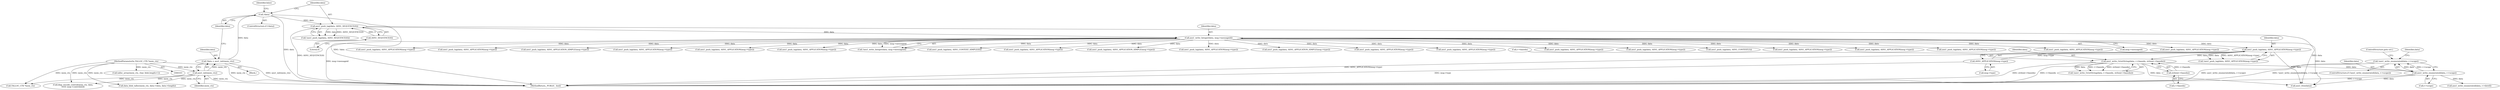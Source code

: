 digraph "0_samba_530d50a1abdcdf4d1775652d4c456c1274d83d8d@API" {
"1000399" [label="(Call,!asn1_write_enumerated(data, r->scope))"];
"1000400" [label="(Call,asn1_write_enumerated(data, r->scope))"];
"1000388" [label="(Call,asn1_write_OctetString(data, r->basedn, strlen(r->basedn)))"];
"1000379" [label="(Call,asn1_push_tag(data, ASN1_APPLICATION(msg->type)))"];
"1000129" [label="(Call,asn1_write_Integer(data, msg->messageid))"];
"1000122" [label="(Call,asn1_push_tag(data, ASN1_SEQUENCE(0)))"];
"1000116" [label="(Call,!data)"];
"1000109" [label="(Call,*data = asn1_init(mem_ctx))"];
"1000111" [label="(Call,asn1_init(mem_ctx))"];
"1000106" [label="(MethodParameterIn,TALLOC_CTX *mem_ctx)"];
"1000124" [label="(Call,ASN1_SEQUENCE(0))"];
"1000381" [label="(Call,ASN1_APPLICATION(msg->type))"];
"1000393" [label="(Call,strlen(r->basedn))"];
"1000408" [label="(Call,asn1_write_enumerated(data, r->deref))"];
"1000225" [label="(Call,asn1_push_tag(data, ASN1_CONTEXT(3)))"];
"1000506" [label="(Call,asn1_push_tag(data, ASN1_APPLICATION(msg->type)))"];
"1001414" [label="(Call,asn1_push_tag(data, ASN1_APPLICATION(msg->type)))"];
"1001233" [label="(Call,asn1_push_tag(data, ASN1_APPLICATION(msg->type)))"];
"1000119" [label="(Identifier,false)"];
"1001611" [label="(Call,ldap_encode_control(mem_ctx, data,\n\t\t\t\t\t\t msg->controls[i]))"];
"1001646" [label="(Call,data_blob_talloc(mem_ctx, data->data, data->length))"];
"1000112" [label="(Identifier,mem_ctx)"];
"1001496" [label="(Call,asn1_push_tag(data, ASN1_APPLICATION(msg->type)))"];
"1000131" [label="(Call,msg->messageid)"];
"1000402" [label="(Call,r->scope)"];
"1000309" [label="(Call,asn1_push_tag(data, ASN1_APPLICATION(msg->type)))"];
"1000381" [label="(Call,ASN1_APPLICATION(msg->type))"];
"1000125" [label="(Literal,0)"];
"1000871" [label="(Call,asn1_push_tag(data, ASN1_APPLICATION(msg->type)))"];
"1000107" [label="(Block,)"];
"1000676" [label="(Call,asn1_push_tag(data, ASN1_APPLICATION(msg->type)))"];
"1000398" [label="(ControlStructure,if (!asn1_write_enumerated(data, r->scope)))"];
"1000353" [label="(Call,asn1_push_tag(data, ASN1_APPLICATION_SIMPLE(msg->type)))"];
"1001376" [label="(Call,asn1_push_tag(data, ASN1_APPLICATION(msg->type)))"];
"1000109" [label="(Call,*data = asn1_init(mem_ctx))"];
"1001310" [label="(Call,asn1_push_tag(data, ASN1_APPLICATION(msg->type)))"];
"1000382" [label="(Call,msg->type)"];
"1000110" [label="(Identifier,data)"];
"1000123" [label="(Identifier,data)"];
"1001114" [label="(Call,asn1_push_tag(data, ASN1_APPLICATION(msg->type)))"];
"1000128" [label="(Call,!asn1_write_Integer(data, msg->messageid))"];
"1000400" [label="(Call,asn1_write_enumerated(data, r->scope))"];
"1000379" [label="(Call,asn1_push_tag(data, ASN1_APPLICATION(msg->type)))"];
"1000387" [label="(Call,!asn1_write_OctetString(data, r->basedn, strlen(r->basedn)))"];
"1000195" [label="(Call,asn1_push_tag(data, ASN1_CONTEXT_SIMPLE(0)))"];
"1000644" [label="(Call,asn1_push_tag(data, ASN1_APPLICATION(msg->type)))"];
"1001044" [label="(Call,asn1_push_tag(data, ASN1_APPLICATION_SIMPLE(msg->type)))"];
"1000380" [label="(Identifier,data)"];
"1000124" [label="(Call,ASN1_SEQUENCE(0))"];
"1000839" [label="(Call,asn1_push_tag(data, ASN1_APPLICATION(msg->type)))"];
"1000401" [label="(Identifier,data)"];
"1000389" [label="(Identifier,data)"];
"1000409" [label="(Identifier,data)"];
"1000121" [label="(Call,!asn1_push_tag(data, ASN1_SEQUENCE(0)))"];
"1000111" [label="(Call,asn1_init(mem_ctx))"];
"1001342" [label="(Call,asn1_push_tag(data, ASN1_APPLICATION_SIMPLE(msg->type)))"];
"1000129" [label="(Call,asn1_write_Integer(data, msg->messageid))"];
"1000390" [label="(Call,r->basedn)"];
"1000393" [label="(Call,strlen(r->basedn))"];
"1000399" [label="(Call,!asn1_write_enumerated(data, r->scope))"];
"1001201" [label="(Call,asn1_push_tag(data, ASN1_APPLICATION(msg->type)))"];
"1000106" [label="(MethodParameterIn,TALLOC_CTX *mem_ctx)"];
"1001659" [label="(Call,asn1_free(data))"];
"1001664" [label="(Call,TALLOC_CTX *mem_ctx)"];
"1001696" [label="(MethodReturn,_PUBLIC_ bool)"];
"1001082" [label="(Call,asn1_push_tag(data, ASN1_APPLICATION(msg->type)))"];
"1000115" [label="(ControlStructure,if (!data))"];
"1000153" [label="(Call,asn1_push_tag(data, ASN1_APPLICATION(msg->type)))"];
"1001671" [label="(Call,talloc_array(mem_ctx, char, blob.length+1))"];
"1000378" [label="(Call,!asn1_push_tag(data, ASN1_APPLICATION(msg->type)))"];
"1000116" [label="(Call,!data)"];
"1000130" [label="(Identifier,data)"];
"1000117" [label="(Identifier,data)"];
"1000388" [label="(Call,asn1_write_OctetString(data, r->basedn, strlen(r->basedn)))"];
"1000394" [label="(Call,r->basedn)"];
"1001012" [label="(Call,asn1_push_tag(data, ASN1_APPLICATION(msg->type)))"];
"1000122" [label="(Call,asn1_push_tag(data, ASN1_SEQUENCE(0)))"];
"1000405" [label="(ControlStructure,goto err;)"];
"1000399" -> "1000398"  [label="AST: "];
"1000399" -> "1000400"  [label="CFG: "];
"1000400" -> "1000399"  [label="AST: "];
"1000405" -> "1000399"  [label="CFG: "];
"1000409" -> "1000399"  [label="CFG: "];
"1000399" -> "1001696"  [label="DDG: asn1_write_enumerated(data, r->scope)"];
"1000399" -> "1001696"  [label="DDG: !asn1_write_enumerated(data, r->scope)"];
"1000400" -> "1000399"  [label="DDG: data"];
"1000400" -> "1000399"  [label="DDG: r->scope"];
"1000400" -> "1000402"  [label="CFG: "];
"1000401" -> "1000400"  [label="AST: "];
"1000402" -> "1000400"  [label="AST: "];
"1000400" -> "1001696"  [label="DDG: r->scope"];
"1000388" -> "1000400"  [label="DDG: data"];
"1000400" -> "1000408"  [label="DDG: data"];
"1000400" -> "1001659"  [label="DDG: data"];
"1000388" -> "1000387"  [label="AST: "];
"1000388" -> "1000393"  [label="CFG: "];
"1000389" -> "1000388"  [label="AST: "];
"1000390" -> "1000388"  [label="AST: "];
"1000393" -> "1000388"  [label="AST: "];
"1000387" -> "1000388"  [label="CFG: "];
"1000388" -> "1001696"  [label="DDG: strlen(r->basedn)"];
"1000388" -> "1001696"  [label="DDG: r->basedn"];
"1000388" -> "1000387"  [label="DDG: data"];
"1000388" -> "1000387"  [label="DDG: r->basedn"];
"1000388" -> "1000387"  [label="DDG: strlen(r->basedn)"];
"1000379" -> "1000388"  [label="DDG: data"];
"1000393" -> "1000388"  [label="DDG: r->basedn"];
"1000388" -> "1001659"  [label="DDG: data"];
"1000379" -> "1000378"  [label="AST: "];
"1000379" -> "1000381"  [label="CFG: "];
"1000380" -> "1000379"  [label="AST: "];
"1000381" -> "1000379"  [label="AST: "];
"1000378" -> "1000379"  [label="CFG: "];
"1000379" -> "1001696"  [label="DDG: ASN1_APPLICATION(msg->type)"];
"1000379" -> "1000378"  [label="DDG: data"];
"1000379" -> "1000378"  [label="DDG: ASN1_APPLICATION(msg->type)"];
"1000129" -> "1000379"  [label="DDG: data"];
"1000381" -> "1000379"  [label="DDG: msg->type"];
"1000379" -> "1001659"  [label="DDG: data"];
"1000129" -> "1000128"  [label="AST: "];
"1000129" -> "1000131"  [label="CFG: "];
"1000130" -> "1000129"  [label="AST: "];
"1000131" -> "1000129"  [label="AST: "];
"1000128" -> "1000129"  [label="CFG: "];
"1000129" -> "1001696"  [label="DDG: msg->messageid"];
"1000129" -> "1000128"  [label="DDG: data"];
"1000129" -> "1000128"  [label="DDG: msg->messageid"];
"1000122" -> "1000129"  [label="DDG: data"];
"1000129" -> "1000153"  [label="DDG: data"];
"1000129" -> "1000195"  [label="DDG: data"];
"1000129" -> "1000225"  [label="DDG: data"];
"1000129" -> "1000309"  [label="DDG: data"];
"1000129" -> "1000353"  [label="DDG: data"];
"1000129" -> "1000506"  [label="DDG: data"];
"1000129" -> "1000644"  [label="DDG: data"];
"1000129" -> "1000676"  [label="DDG: data"];
"1000129" -> "1000839"  [label="DDG: data"];
"1000129" -> "1000871"  [label="DDG: data"];
"1000129" -> "1001012"  [label="DDG: data"];
"1000129" -> "1001044"  [label="DDG: data"];
"1000129" -> "1001082"  [label="DDG: data"];
"1000129" -> "1001114"  [label="DDG: data"];
"1000129" -> "1001201"  [label="DDG: data"];
"1000129" -> "1001233"  [label="DDG: data"];
"1000129" -> "1001310"  [label="DDG: data"];
"1000129" -> "1001342"  [label="DDG: data"];
"1000129" -> "1001376"  [label="DDG: data"];
"1000129" -> "1001414"  [label="DDG: data"];
"1000129" -> "1001496"  [label="DDG: data"];
"1000129" -> "1001659"  [label="DDG: data"];
"1000122" -> "1000121"  [label="AST: "];
"1000122" -> "1000124"  [label="CFG: "];
"1000123" -> "1000122"  [label="AST: "];
"1000124" -> "1000122"  [label="AST: "];
"1000121" -> "1000122"  [label="CFG: "];
"1000122" -> "1001696"  [label="DDG: ASN1_SEQUENCE(0)"];
"1000122" -> "1000121"  [label="DDG: data"];
"1000122" -> "1000121"  [label="DDG: ASN1_SEQUENCE(0)"];
"1000116" -> "1000122"  [label="DDG: data"];
"1000124" -> "1000122"  [label="DDG: 0"];
"1000122" -> "1001659"  [label="DDG: data"];
"1000116" -> "1000115"  [label="AST: "];
"1000116" -> "1000117"  [label="CFG: "];
"1000117" -> "1000116"  [label="AST: "];
"1000119" -> "1000116"  [label="CFG: "];
"1000123" -> "1000116"  [label="CFG: "];
"1000116" -> "1001696"  [label="DDG: data"];
"1000116" -> "1001696"  [label="DDG: !data"];
"1000109" -> "1000116"  [label="DDG: data"];
"1000109" -> "1000107"  [label="AST: "];
"1000109" -> "1000111"  [label="CFG: "];
"1000110" -> "1000109"  [label="AST: "];
"1000111" -> "1000109"  [label="AST: "];
"1000117" -> "1000109"  [label="CFG: "];
"1000109" -> "1001696"  [label="DDG: asn1_init(mem_ctx)"];
"1000111" -> "1000109"  [label="DDG: mem_ctx"];
"1000111" -> "1000112"  [label="CFG: "];
"1000112" -> "1000111"  [label="AST: "];
"1000111" -> "1001696"  [label="DDG: mem_ctx"];
"1000106" -> "1000111"  [label="DDG: mem_ctx"];
"1000111" -> "1001611"  [label="DDG: mem_ctx"];
"1000111" -> "1001646"  [label="DDG: mem_ctx"];
"1000111" -> "1001664"  [label="DDG: mem_ctx"];
"1000106" -> "1000103"  [label="AST: "];
"1000106" -> "1001696"  [label="DDG: mem_ctx"];
"1000106" -> "1001611"  [label="DDG: mem_ctx"];
"1000106" -> "1001646"  [label="DDG: mem_ctx"];
"1000106" -> "1001664"  [label="DDG: mem_ctx"];
"1000106" -> "1001671"  [label="DDG: mem_ctx"];
"1000124" -> "1000125"  [label="CFG: "];
"1000125" -> "1000124"  [label="AST: "];
"1000381" -> "1000382"  [label="CFG: "];
"1000382" -> "1000381"  [label="AST: "];
"1000381" -> "1001696"  [label="DDG: msg->type"];
"1000393" -> "1000394"  [label="CFG: "];
"1000394" -> "1000393"  [label="AST: "];
}
